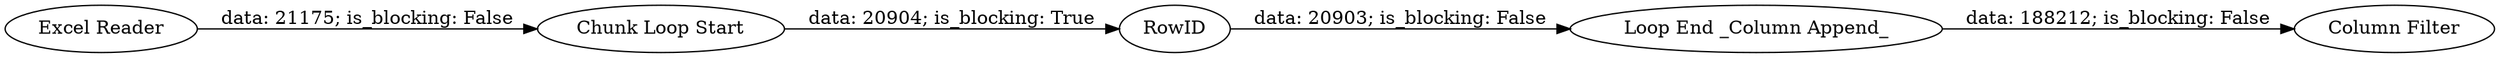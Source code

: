 digraph {
	"2334204932562699700_2" [label="Chunk Loop Start"]
	"2334204932562699700_3" [label="Loop End _Column Append_"]
	"2334204932562699700_1" [label="Excel Reader"]
	"2334204932562699700_5" [label="Column Filter"]
	"2334204932562699700_4" [label=RowID]
	"2334204932562699700_1" -> "2334204932562699700_2" [label="data: 21175; is_blocking: False"]
	"2334204932562699700_2" -> "2334204932562699700_4" [label="data: 20904; is_blocking: True"]
	"2334204932562699700_3" -> "2334204932562699700_5" [label="data: 188212; is_blocking: False"]
	"2334204932562699700_4" -> "2334204932562699700_3" [label="data: 20903; is_blocking: False"]
	rankdir=LR
}
